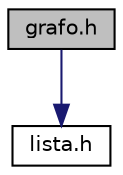 digraph "grafo.h"
{
  edge [fontname="Helvetica",fontsize="10",labelfontname="Helvetica",labelfontsize="10"];
  node [fontname="Helvetica",fontsize="10",shape=record];
  Node0 [label="grafo.h",height=0.2,width=0.4,color="black", fillcolor="grey75", style="filled", fontcolor="black"];
  Node0 -> Node1 [color="midnightblue",fontsize="10",style="solid"];
  Node1 [label="lista.h",height=0.2,width=0.4,color="black", fillcolor="white", style="filled",URL="$lista_8h.html",tooltip="LISTA.C header file. "];
}
